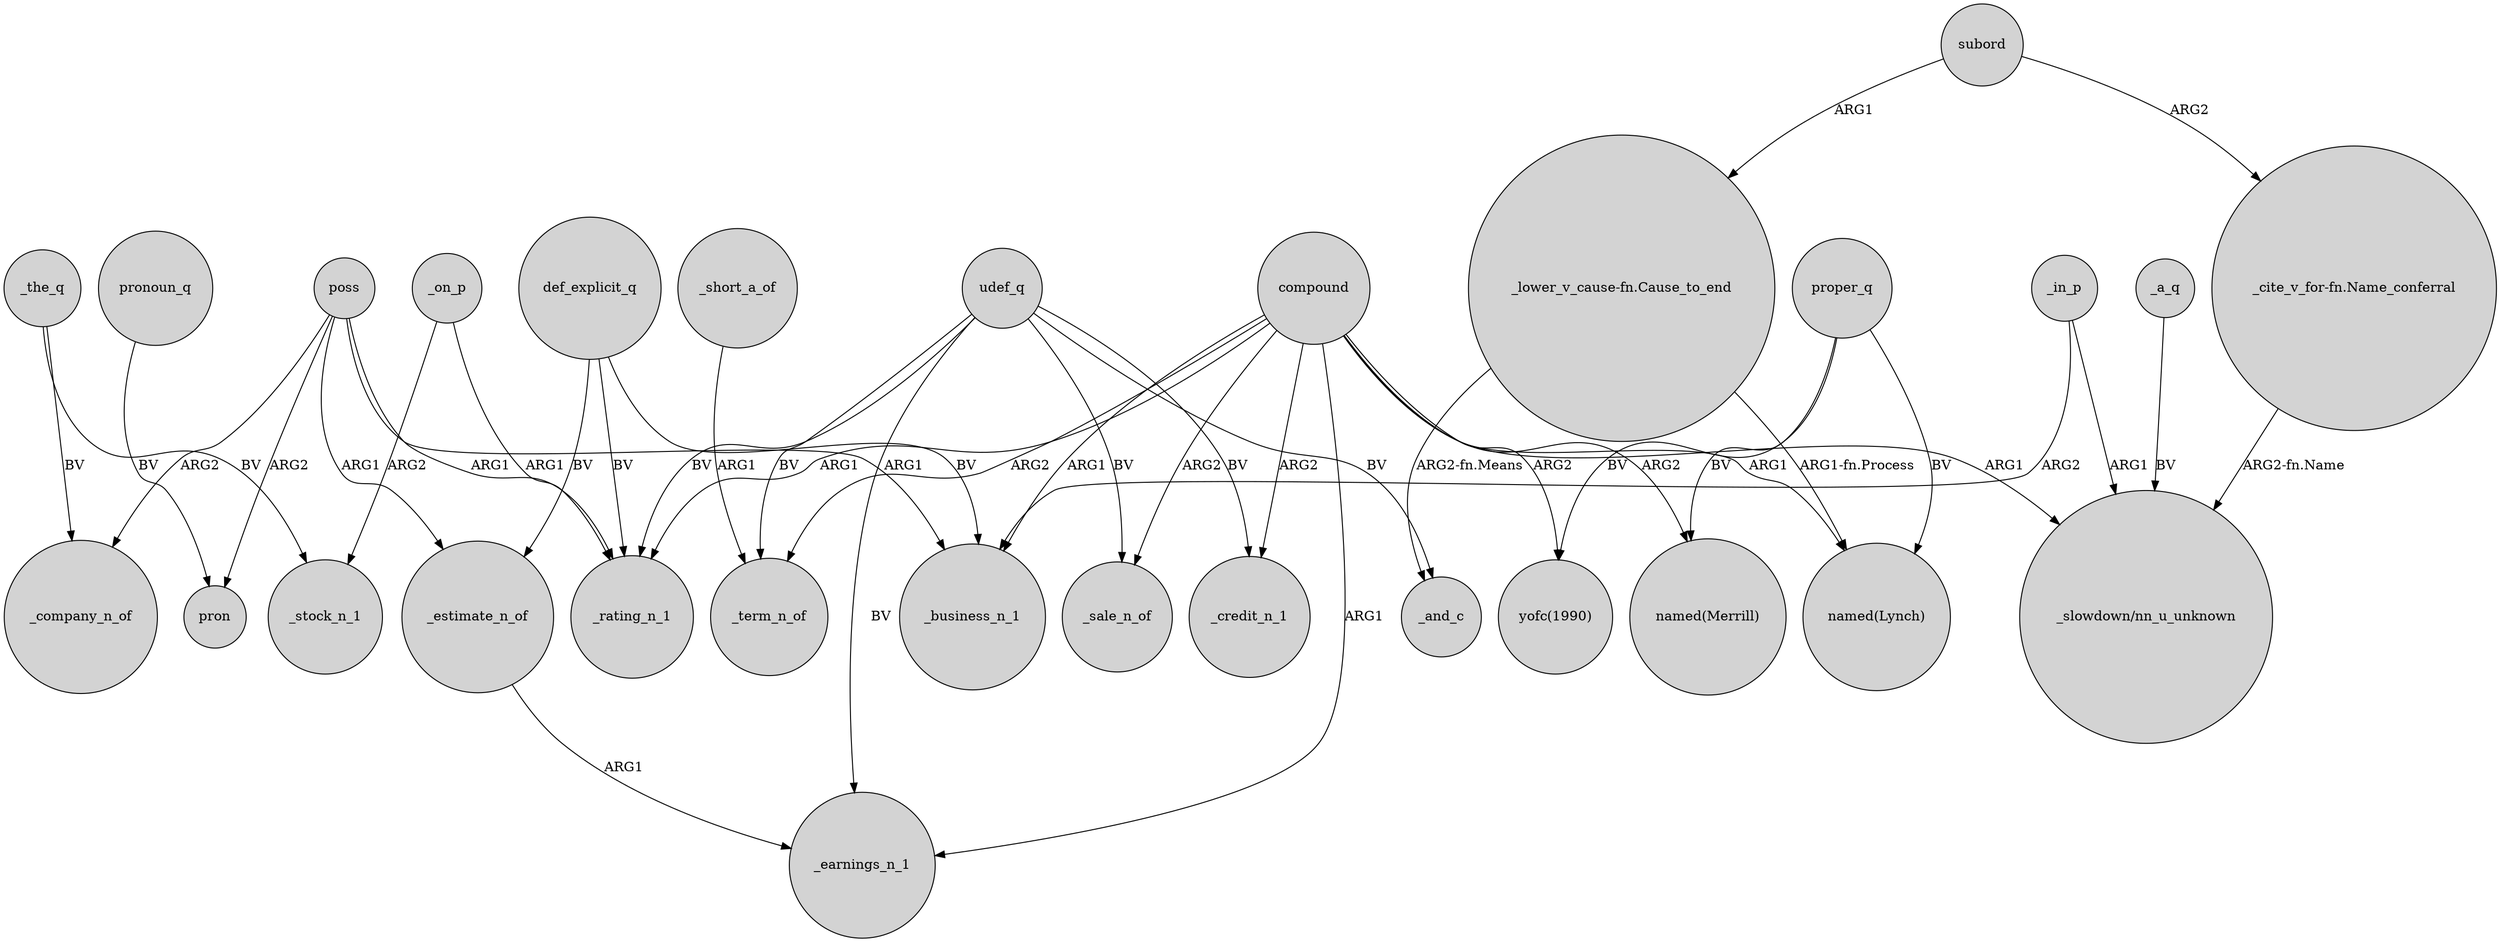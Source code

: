 digraph {
	node [shape=circle style=filled]
	def_explicit_q -> _business_n_1 [label=BV]
	udef_q -> _term_n_of [label=BV]
	poss -> _rating_n_1 [label=ARG1]
	udef_q -> _rating_n_1 [label=BV]
	"_lower_v_cause-fn.Cause_to_end" -> _and_c [label="ARG2-fn.Means"]
	def_explicit_q -> _estimate_n_of [label=BV]
	poss -> _business_n_1 [label=ARG1]
	poss -> _estimate_n_of [label=ARG1]
	proper_q -> "named(Merrill)" [label=BV]
	compound -> _term_n_of [label=ARG2]
	_in_p -> "_slowdown/nn_u_unknown" [label=ARG1]
	compound -> "yofc(1990)" [label=ARG2]
	_on_p -> _stock_n_1 [label=ARG2]
	subord -> "_cite_v_for-fn.Name_conferral" [label=ARG2]
	udef_q -> _sale_n_of [label=BV]
	def_explicit_q -> _rating_n_1 [label=BV]
	udef_q -> _and_c [label=BV]
	pronoun_q -> pron [label=BV]
	_the_q -> _stock_n_1 [label=BV]
	poss -> pron [label=ARG2]
	poss -> _company_n_of [label=ARG2]
	udef_q -> _earnings_n_1 [label=BV]
	compound -> _credit_n_1 [label=ARG2]
	_estimate_n_of -> _earnings_n_1 [label=ARG1]
	proper_q -> "named(Lynch)" [label=BV]
	proper_q -> "yofc(1990)" [label=BV]
	udef_q -> _credit_n_1 [label=BV]
	_short_a_of -> _term_n_of [label=ARG1]
	subord -> "_lower_v_cause-fn.Cause_to_end" [label=ARG1]
	compound -> "_slowdown/nn_u_unknown" [label=ARG1]
	_in_p -> _business_n_1 [label=ARG2]
	compound -> _rating_n_1 [label=ARG1]
	compound -> "named(Lynch)" [label=ARG1]
	"_lower_v_cause-fn.Cause_to_end" -> "named(Lynch)" [label="ARG1-fn.Process"]
	compound -> _earnings_n_1 [label=ARG1]
	compound -> _business_n_1 [label=ARG1]
	"_cite_v_for-fn.Name_conferral" -> "_slowdown/nn_u_unknown" [label="ARG2-fn.Name"]
	_a_q -> "_slowdown/nn_u_unknown" [label=BV]
	_the_q -> _company_n_of [label=BV]
	compound -> "named(Merrill)" [label=ARG2]
	compound -> _sale_n_of [label=ARG2]
	_on_p -> _rating_n_1 [label=ARG1]
}
